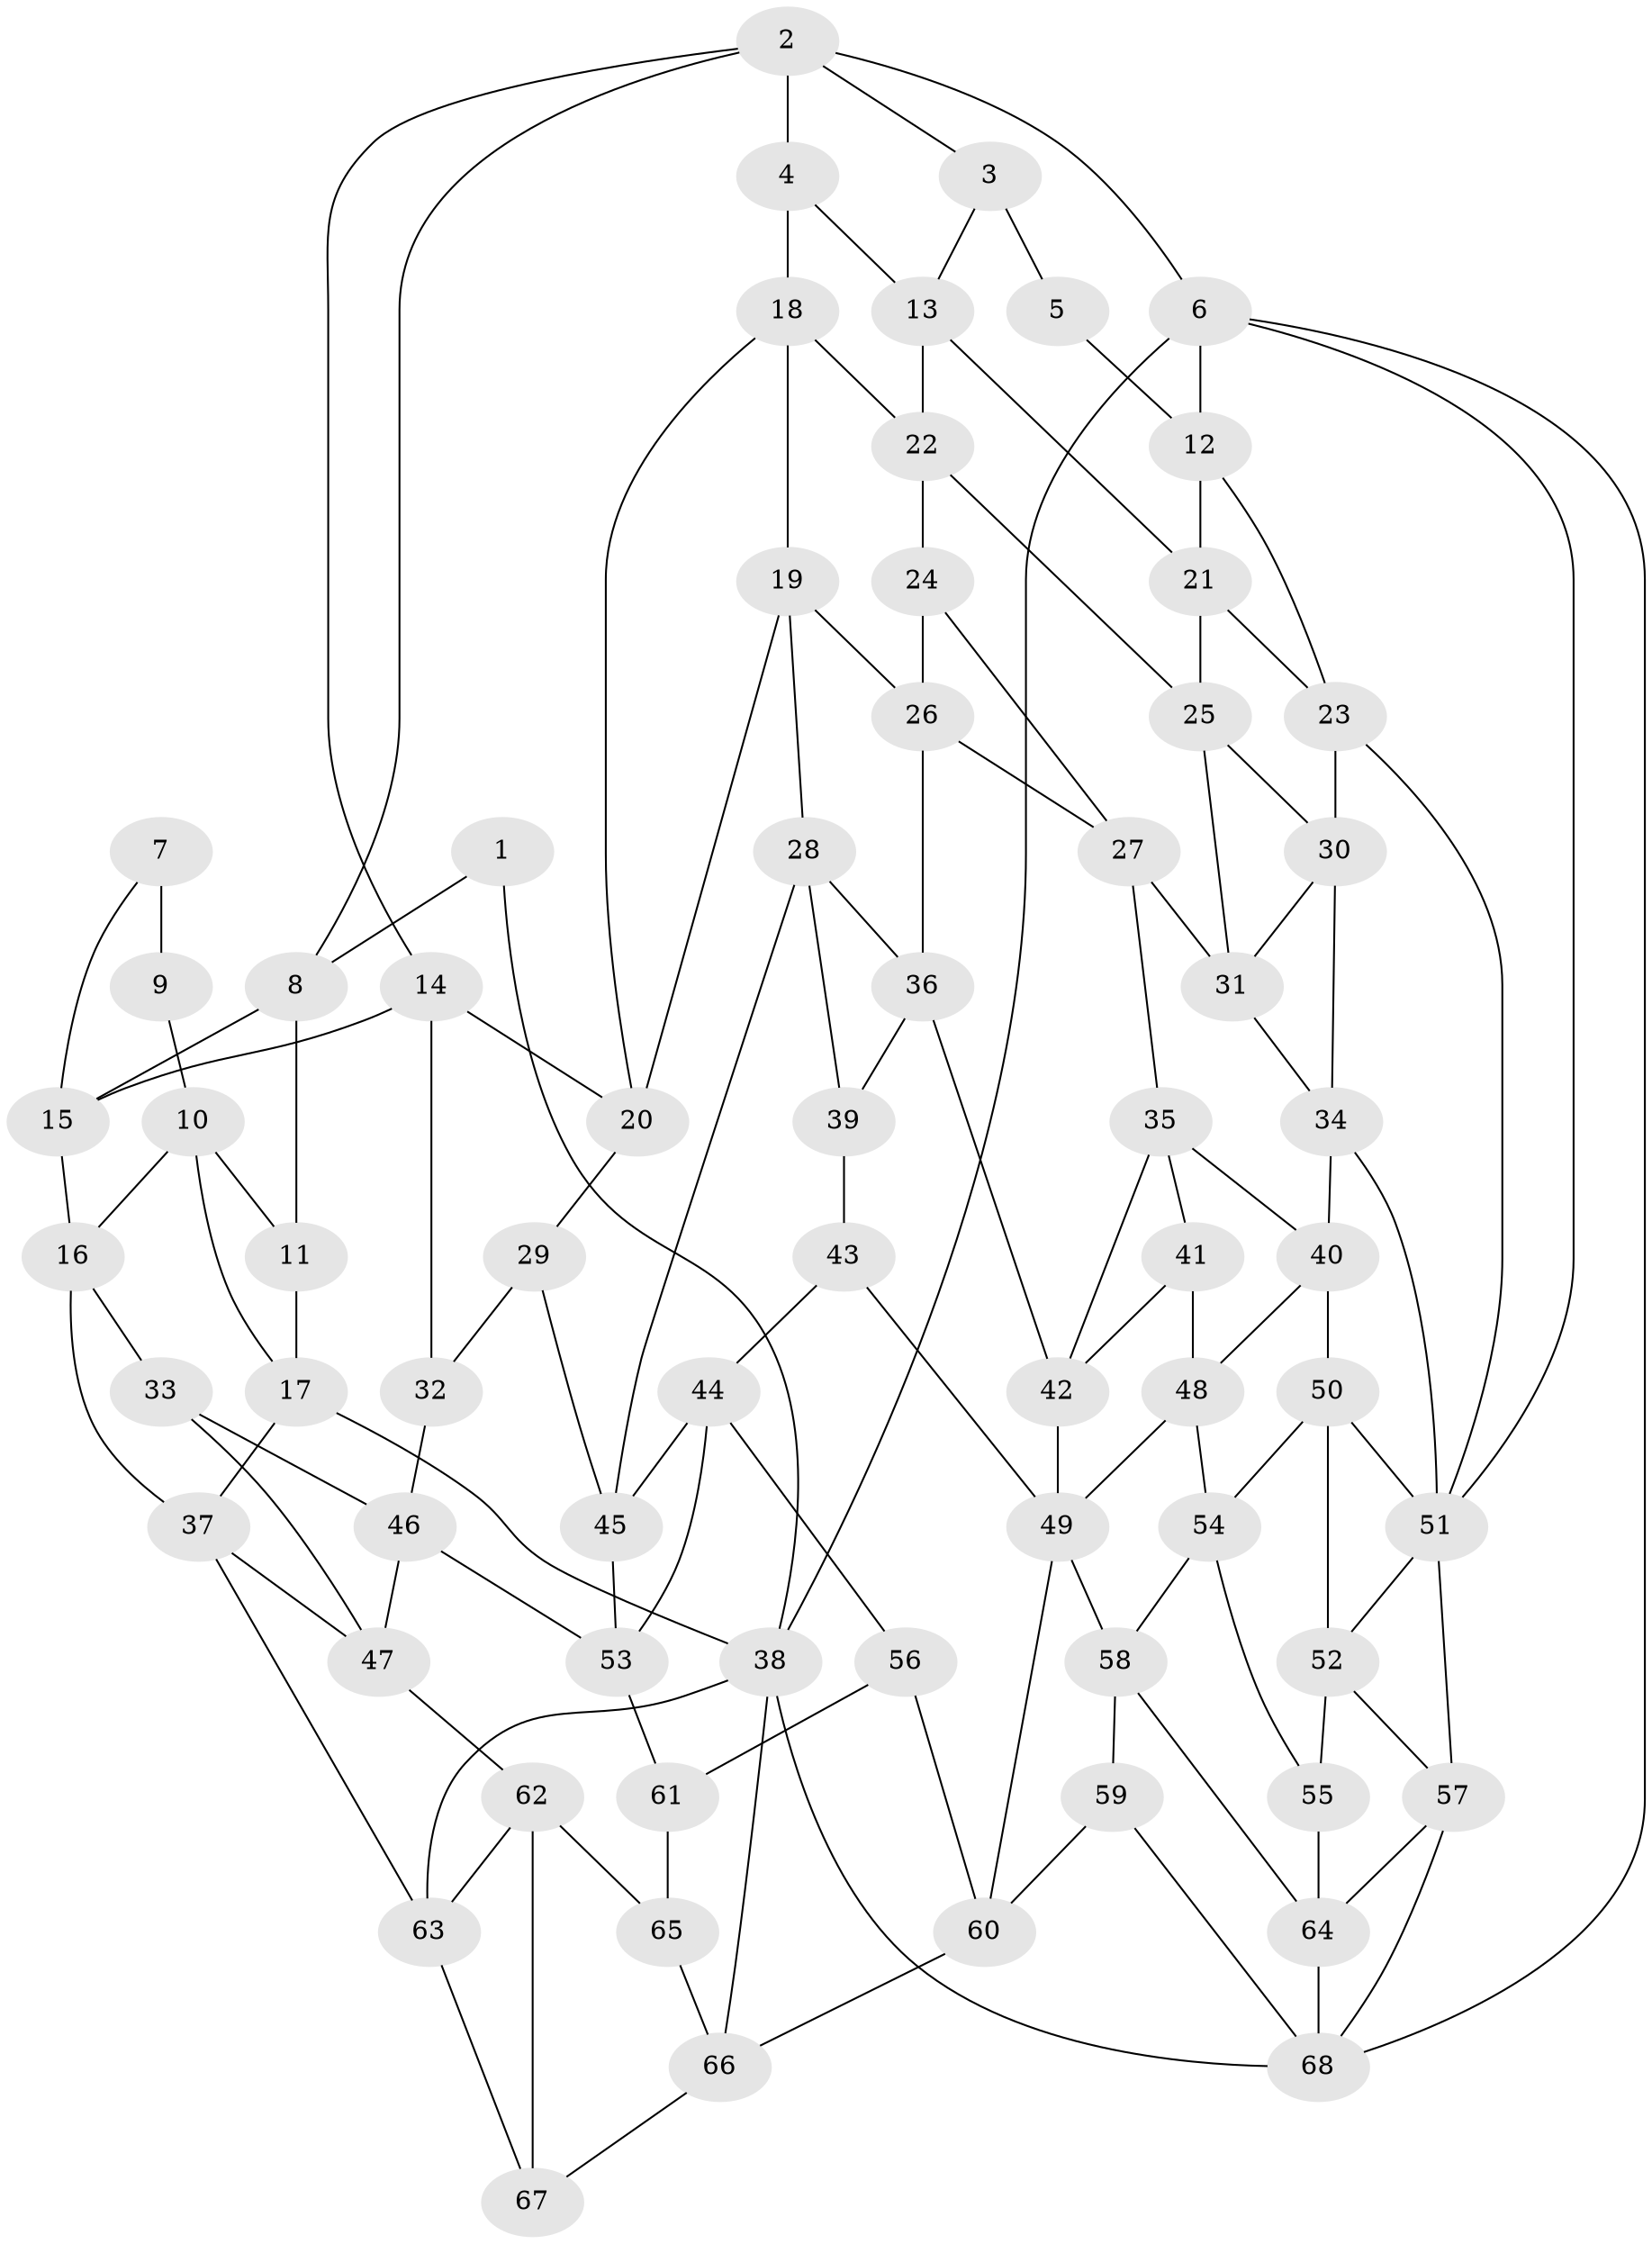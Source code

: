 // original degree distribution, {3: 0.022058823529411766, 4: 0.23529411764705882, 6: 0.23529411764705882, 5: 0.5073529411764706}
// Generated by graph-tools (version 1.1) at 2025/27/03/09/25 03:27:13]
// undirected, 68 vertices, 128 edges
graph export_dot {
graph [start="1"]
  node [color=gray90,style=filled];
  1;
  2;
  3;
  4;
  5;
  6;
  7;
  8;
  9;
  10;
  11;
  12;
  13;
  14;
  15;
  16;
  17;
  18;
  19;
  20;
  21;
  22;
  23;
  24;
  25;
  26;
  27;
  28;
  29;
  30;
  31;
  32;
  33;
  34;
  35;
  36;
  37;
  38;
  39;
  40;
  41;
  42;
  43;
  44;
  45;
  46;
  47;
  48;
  49;
  50;
  51;
  52;
  53;
  54;
  55;
  56;
  57;
  58;
  59;
  60;
  61;
  62;
  63;
  64;
  65;
  66;
  67;
  68;
  1 -- 8 [weight=1.0];
  1 -- 38 [weight=1.0];
  2 -- 3 [weight=1.0];
  2 -- 4 [weight=1.0];
  2 -- 6 [weight=1.0];
  2 -- 8 [weight=1.0];
  2 -- 14 [weight=1.0];
  3 -- 5 [weight=2.0];
  3 -- 13 [weight=1.0];
  4 -- 13 [weight=1.0];
  4 -- 18 [weight=1.0];
  5 -- 12 [weight=1.0];
  6 -- 12 [weight=1.0];
  6 -- 38 [weight=1.0];
  6 -- 51 [weight=1.0];
  6 -- 68 [weight=1.0];
  7 -- 9 [weight=2.0];
  7 -- 15 [weight=1.0];
  8 -- 11 [weight=1.0];
  8 -- 15 [weight=1.0];
  9 -- 10 [weight=1.0];
  10 -- 11 [weight=1.0];
  10 -- 16 [weight=1.0];
  10 -- 17 [weight=1.0];
  11 -- 17 [weight=1.0];
  12 -- 21 [weight=1.0];
  12 -- 23 [weight=1.0];
  13 -- 21 [weight=1.0];
  13 -- 22 [weight=1.0];
  14 -- 15 [weight=1.0];
  14 -- 20 [weight=1.0];
  14 -- 32 [weight=1.0];
  15 -- 16 [weight=1.0];
  16 -- 33 [weight=1.0];
  16 -- 37 [weight=1.0];
  17 -- 37 [weight=1.0];
  17 -- 38 [weight=1.0];
  18 -- 19 [weight=1.0];
  18 -- 20 [weight=1.0];
  18 -- 22 [weight=1.0];
  19 -- 20 [weight=1.0];
  19 -- 26 [weight=1.0];
  19 -- 28 [weight=1.0];
  20 -- 29 [weight=1.0];
  21 -- 23 [weight=1.0];
  21 -- 25 [weight=1.0];
  22 -- 24 [weight=1.0];
  22 -- 25 [weight=1.0];
  23 -- 30 [weight=1.0];
  23 -- 51 [weight=1.0];
  24 -- 26 [weight=1.0];
  24 -- 27 [weight=1.0];
  25 -- 30 [weight=1.0];
  25 -- 31 [weight=1.0];
  26 -- 27 [weight=1.0];
  26 -- 36 [weight=1.0];
  27 -- 31 [weight=1.0];
  27 -- 35 [weight=1.0];
  28 -- 36 [weight=1.0];
  28 -- 39 [weight=1.0];
  28 -- 45 [weight=1.0];
  29 -- 32 [weight=2.0];
  29 -- 45 [weight=1.0];
  30 -- 31 [weight=1.0];
  30 -- 34 [weight=1.0];
  31 -- 34 [weight=1.0];
  32 -- 46 [weight=1.0];
  33 -- 46 [weight=1.0];
  33 -- 47 [weight=1.0];
  34 -- 40 [weight=1.0];
  34 -- 51 [weight=1.0];
  35 -- 40 [weight=1.0];
  35 -- 41 [weight=1.0];
  35 -- 42 [weight=1.0];
  36 -- 39 [weight=1.0];
  36 -- 42 [weight=1.0];
  37 -- 47 [weight=1.0];
  37 -- 63 [weight=1.0];
  38 -- 63 [weight=1.0];
  38 -- 66 [weight=1.0];
  38 -- 68 [weight=1.0];
  39 -- 43 [weight=2.0];
  40 -- 48 [weight=1.0];
  40 -- 50 [weight=1.0];
  41 -- 42 [weight=1.0];
  41 -- 48 [weight=1.0];
  42 -- 49 [weight=1.0];
  43 -- 44 [weight=1.0];
  43 -- 49 [weight=1.0];
  44 -- 45 [weight=1.0];
  44 -- 53 [weight=1.0];
  44 -- 56 [weight=1.0];
  45 -- 53 [weight=1.0];
  46 -- 47 [weight=1.0];
  46 -- 53 [weight=1.0];
  47 -- 62 [weight=1.0];
  48 -- 49 [weight=1.0];
  48 -- 54 [weight=1.0];
  49 -- 58 [weight=1.0];
  49 -- 60 [weight=1.0];
  50 -- 51 [weight=1.0];
  50 -- 52 [weight=1.0];
  50 -- 54 [weight=1.0];
  51 -- 52 [weight=1.0];
  51 -- 57 [weight=1.0];
  52 -- 55 [weight=2.0];
  52 -- 57 [weight=1.0];
  53 -- 61 [weight=1.0];
  54 -- 55 [weight=1.0];
  54 -- 58 [weight=1.0];
  55 -- 64 [weight=1.0];
  56 -- 60 [weight=1.0];
  56 -- 61 [weight=1.0];
  57 -- 64 [weight=1.0];
  57 -- 68 [weight=1.0];
  58 -- 59 [weight=1.0];
  58 -- 64 [weight=1.0];
  59 -- 60 [weight=1.0];
  59 -- 68 [weight=1.0];
  60 -- 66 [weight=1.0];
  61 -- 65 [weight=2.0];
  62 -- 63 [weight=1.0];
  62 -- 65 [weight=1.0];
  62 -- 67 [weight=1.0];
  63 -- 67 [weight=1.0];
  64 -- 68 [weight=1.0];
  65 -- 66 [weight=1.0];
  66 -- 67 [weight=1.0];
}
